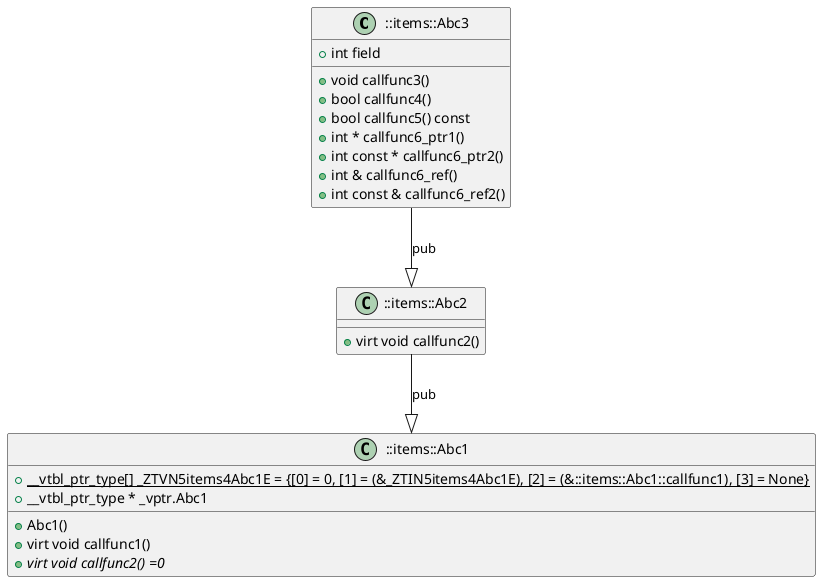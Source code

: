 @startuml

class "::items::Abc3" as @71 {
    {field} + int field
    {method} + void callfunc3() 
    {method} + bool callfunc4() 
    {method} + bool callfunc5() const
    {method} + int * callfunc6_ptr1() 
    {method} + int const * callfunc6_ptr2() 
    {method} + int & callfunc6_ref() 
    {method} + int const & callfunc6_ref2() 
}
class "::items::Abc2" as @81 {
    {method} +virt void callfunc2() 
}
class "::items::Abc1" as @95 {
    {field} {static} + __vtbl_ptr_type[] _ZTVN5items4Abc1E = {[0] = 0, [1] = (&_ZTIN5items4Abc1E), [2] = (&::items::Abc1::callfunc1), [3] = None}
    {field} + __vtbl_ptr_type * _vptr.Abc1
    {method} +  Abc1() 
    {method} +virt void callfunc1() 
    {method} {abstract} +virt void callfunc2() =0
}

' ::items::Abc3 --|> ::items::Abc2
"@71" --|> "@81": "pub"
' ::items::Abc2 --|> ::items::Abc1
"@81" --|> "@95": "pub"

@enduml
